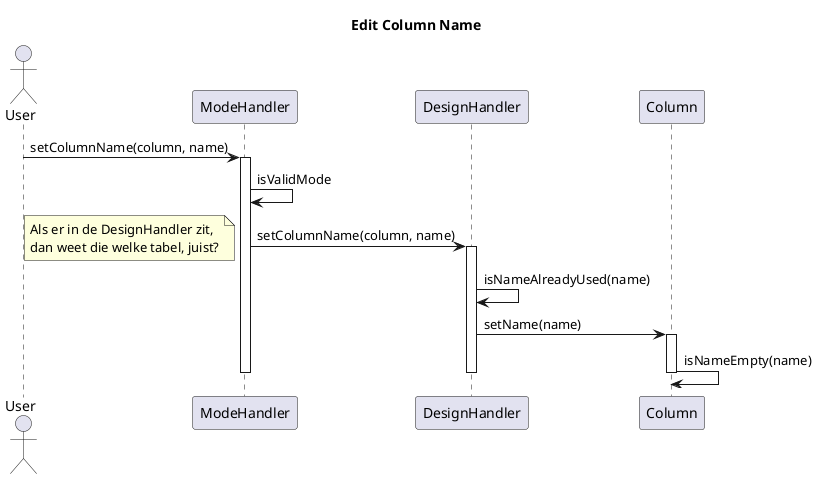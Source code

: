 @startuml
title Edit Column Name
Actor User

User -> ModeHandler: setColumnName(column, name)
Activate ModeHandler
ModeHandler -> ModeHandler: isValidMode
ModeHandler -> DesignHandler: setColumnName(column, name)
Activate DesignHandler
note left
    Als er in de DesignHandler zit,
    dan weet die welke tabel, juist?
end note
DesignHandler -> DesignHandler: isNameAlreadyUsed(name)

DesignHandler -> Column: setName(name)
Activate Column

Column -> Column: isNameEmpty(name)

Deactivate Column

Deactivate DesignHandler

Deactivate ModeHandler

@enduml